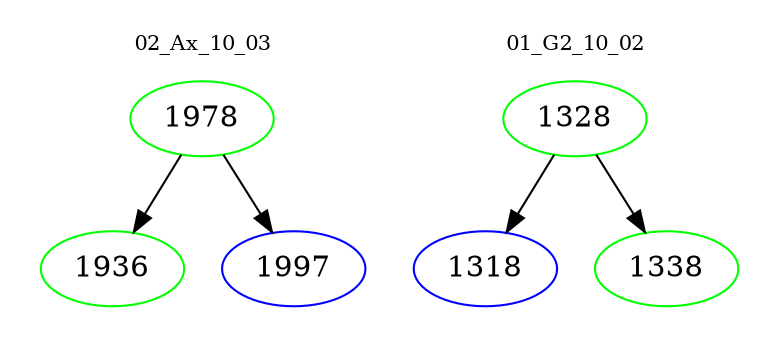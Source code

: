 digraph{
subgraph cluster_0 {
color = white
label = "02_Ax_10_03";
fontsize=10;
T0_1978 [label="1978", color="green"]
T0_1978 -> T0_1936 [color="black"]
T0_1936 [label="1936", color="green"]
T0_1978 -> T0_1997 [color="black"]
T0_1997 [label="1997", color="blue"]
}
subgraph cluster_1 {
color = white
label = "01_G2_10_02";
fontsize=10;
T1_1328 [label="1328", color="green"]
T1_1328 -> T1_1318 [color="black"]
T1_1318 [label="1318", color="blue"]
T1_1328 -> T1_1338 [color="black"]
T1_1338 [label="1338", color="green"]
}
}
